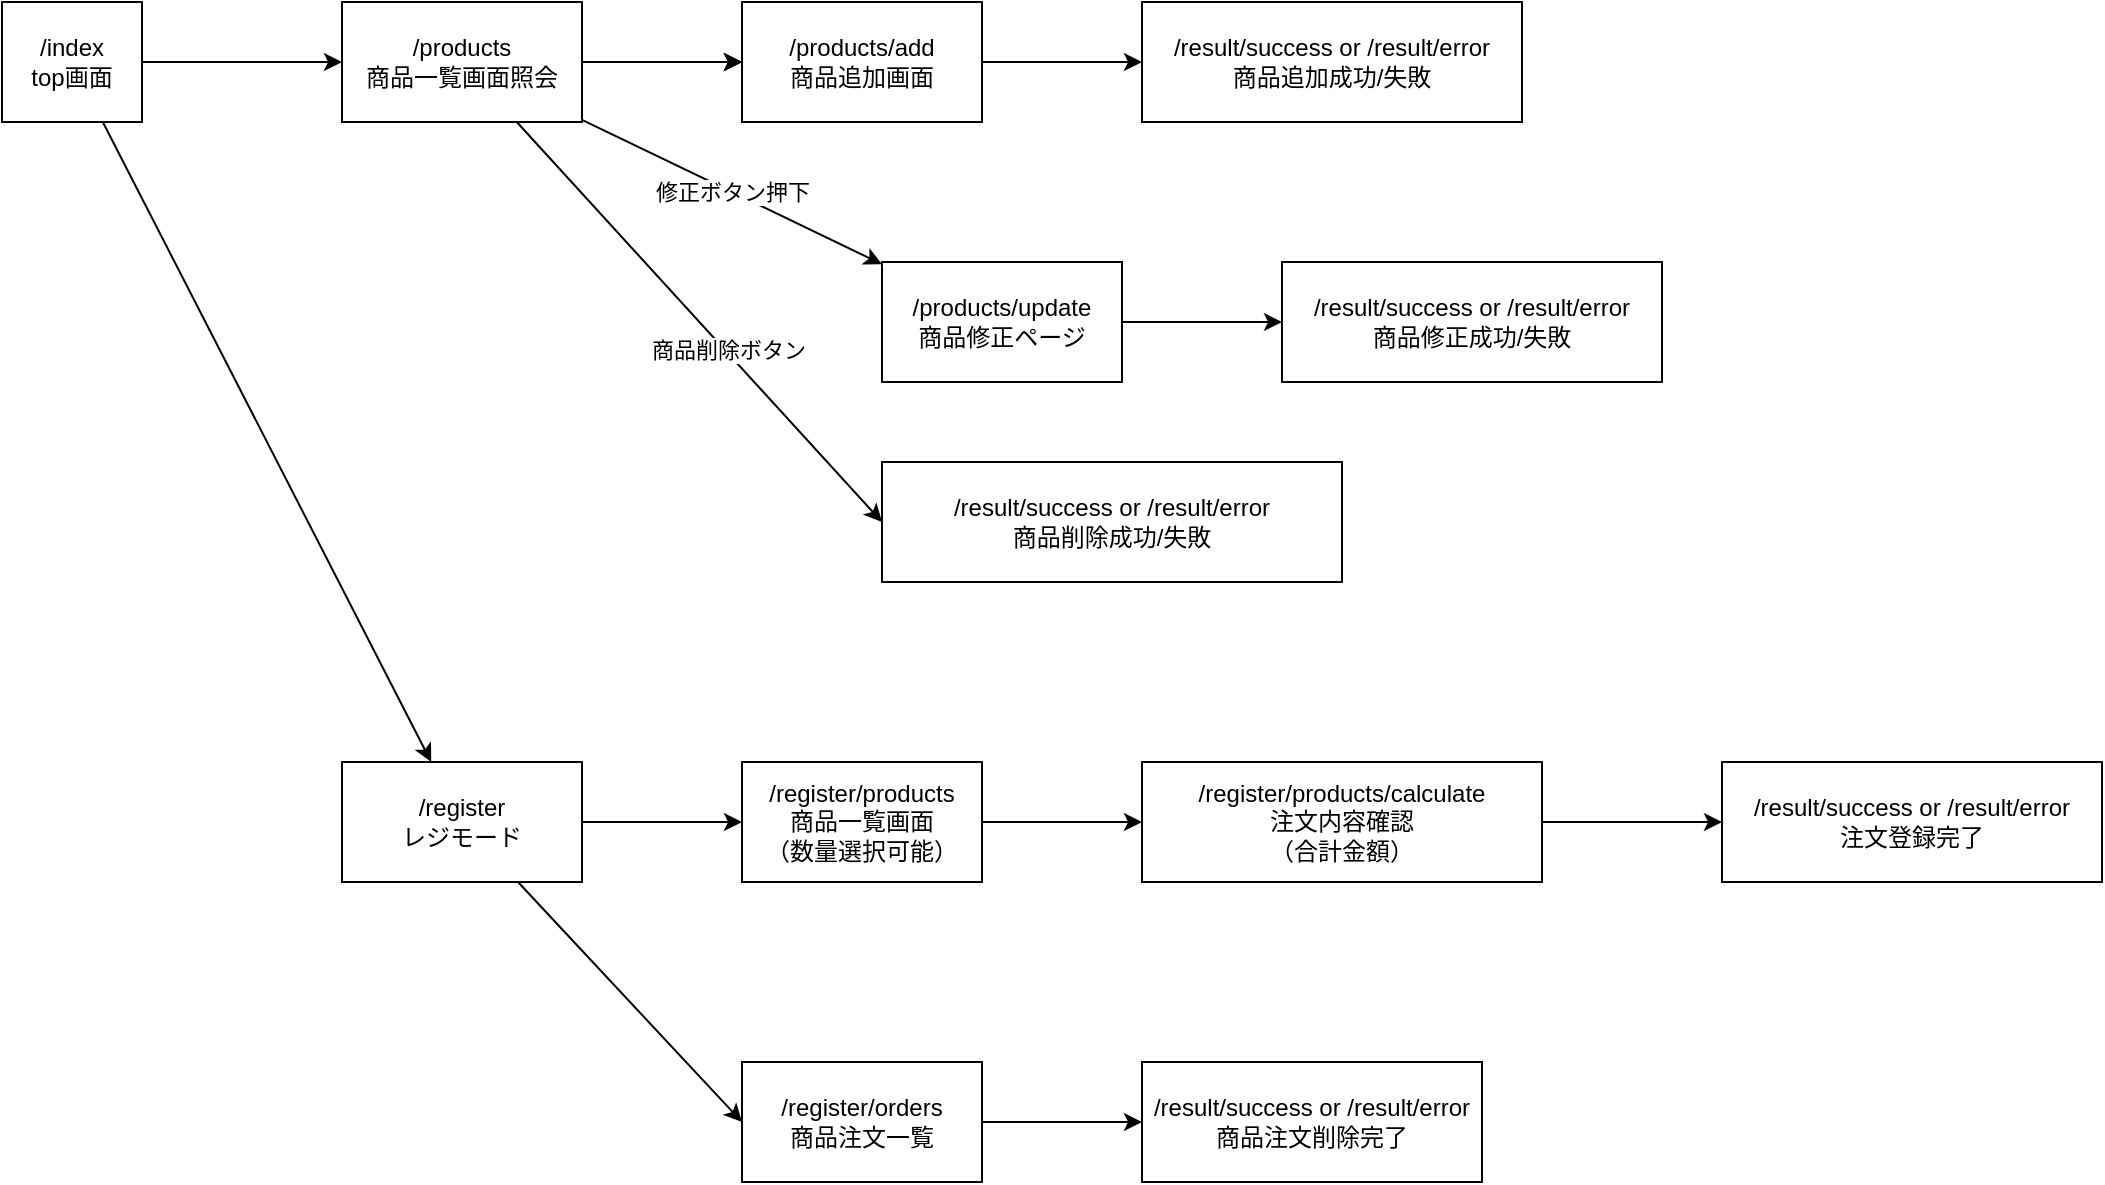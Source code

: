 <mxfile>
    <diagram id="tOb8CNprk7MI4WysgA8k" name="【Ph.1】画面遷移図">
        <mxGraphModel dx="538" dy="647" grid="1" gridSize="10" guides="1" tooltips="1" connect="1" arrows="1" fold="1" page="1" pageScale="1" pageWidth="827" pageHeight="1169" math="0" shadow="0">
            <root>
                <mxCell id="0"/>
                <mxCell id="1" parent="0"/>
                <mxCell id="9" style="edgeStyle=none;html=1;entryX=0;entryY=0.5;entryDx=0;entryDy=0;" edge="1" parent="1" source="3" target="4">
                    <mxGeometry relative="1" as="geometry"/>
                </mxCell>
                <mxCell id="30" value="" style="edgeStyle=none;html=1;" edge="1" parent="1" source="3" target="29">
                    <mxGeometry relative="1" as="geometry"/>
                </mxCell>
                <mxCell id="3" value="/index&lt;br&gt;top画面" style="rounded=0;whiteSpace=wrap;html=1;" vertex="1" parent="1">
                    <mxGeometry x="20" y="110" width="70" height="60" as="geometry"/>
                </mxCell>
                <mxCell id="15" value="" style="edgeStyle=none;html=1;" edge="1" parent="1" source="4" target="14">
                    <mxGeometry relative="1" as="geometry"/>
                </mxCell>
                <mxCell id="18" value="" style="edgeStyle=none;html=1;" edge="1" parent="1" source="4" target="14">
                    <mxGeometry relative="1" as="geometry"/>
                </mxCell>
                <mxCell id="19" value="" style="edgeStyle=none;html=1;" edge="1" parent="1" source="4" target="14">
                    <mxGeometry relative="1" as="geometry"/>
                </mxCell>
                <mxCell id="21" value="修正ボタン押下" style="edgeStyle=none;html=1;" edge="1" parent="1" source="4" target="20">
                    <mxGeometry relative="1" as="geometry"/>
                </mxCell>
                <mxCell id="25" style="edgeStyle=none;html=1;entryX=0;entryY=0.5;entryDx=0;entryDy=0;" edge="1" parent="1" source="4" target="24">
                    <mxGeometry relative="1" as="geometry"/>
                </mxCell>
                <mxCell id="28" value="商品削除ボタン" style="edgeLabel;html=1;align=center;verticalAlign=middle;resizable=0;points=[];" vertex="1" connectable="0" parent="25">
                    <mxGeometry x="0.148" y="1" relative="1" as="geometry">
                        <mxPoint as="offset"/>
                    </mxGeometry>
                </mxCell>
                <mxCell id="4" value="/products&lt;br&gt;商品一覧画面照会" style="rounded=0;whiteSpace=wrap;html=1;" vertex="1" parent="1">
                    <mxGeometry x="190" y="110" width="120" height="60" as="geometry"/>
                </mxCell>
                <mxCell id="17" value="" style="edgeStyle=none;html=1;" edge="1" parent="1" source="14" target="16">
                    <mxGeometry relative="1" as="geometry"/>
                </mxCell>
                <mxCell id="14" value="/products/add&lt;br&gt;商品追加画面" style="whiteSpace=wrap;html=1;rounded=0;" vertex="1" parent="1">
                    <mxGeometry x="390" y="110" width="120" height="60" as="geometry"/>
                </mxCell>
                <mxCell id="16" value="/result/success or /result/error&lt;br&gt;商品追加成功/失敗" style="whiteSpace=wrap;html=1;rounded=0;" vertex="1" parent="1">
                    <mxGeometry x="590" y="110" width="190" height="60" as="geometry"/>
                </mxCell>
                <mxCell id="23" value="" style="edgeStyle=none;html=1;" edge="1" parent="1" source="20" target="22">
                    <mxGeometry relative="1" as="geometry"/>
                </mxCell>
                <mxCell id="20" value="/products/update&lt;br&gt;商品修正ページ" style="whiteSpace=wrap;html=1;rounded=0;" vertex="1" parent="1">
                    <mxGeometry x="460" y="240" width="120" height="60" as="geometry"/>
                </mxCell>
                <mxCell id="22" value="/result/success or /result/error&lt;br&gt;商品修正成功/失敗" style="whiteSpace=wrap;html=1;rounded=0;" vertex="1" parent="1">
                    <mxGeometry x="660" y="240" width="190" height="60" as="geometry"/>
                </mxCell>
                <mxCell id="24" value="/result/success or /result/error&lt;br&gt;商品削除成功/失敗" style="rounded=0;whiteSpace=wrap;html=1;" vertex="1" parent="1">
                    <mxGeometry x="460" y="340" width="230" height="60" as="geometry"/>
                </mxCell>
                <mxCell id="34" value="" style="edgeStyle=none;html=1;" edge="1" parent="1" source="29" target="33">
                    <mxGeometry relative="1" as="geometry"/>
                </mxCell>
                <mxCell id="40" style="edgeStyle=none;html=1;entryX=0;entryY=0.5;entryDx=0;entryDy=0;" edge="1" parent="1" source="29" target="39">
                    <mxGeometry relative="1" as="geometry"/>
                </mxCell>
                <mxCell id="29" value="/register&lt;br&gt;レジモード" style="whiteSpace=wrap;html=1;rounded=0;" vertex="1" parent="1">
                    <mxGeometry x="190" y="490" width="120" height="60" as="geometry"/>
                </mxCell>
                <mxCell id="36" value="" style="edgeStyle=none;html=1;" edge="1" parent="1" source="33" target="35">
                    <mxGeometry relative="1" as="geometry"/>
                </mxCell>
                <mxCell id="33" value="/register/products&lt;br&gt;商品一覧画面&lt;br&gt;（数量選択可能）" style="whiteSpace=wrap;html=1;rounded=0;" vertex="1" parent="1">
                    <mxGeometry x="390" y="490" width="120" height="60" as="geometry"/>
                </mxCell>
                <mxCell id="38" value="" style="edgeStyle=none;html=1;" edge="1" parent="1" source="35" target="37">
                    <mxGeometry relative="1" as="geometry"/>
                </mxCell>
                <mxCell id="35" value="/register/products/calculate&lt;br&gt;注文内容確認&lt;br&gt;（合計金額）" style="whiteSpace=wrap;html=1;rounded=0;" vertex="1" parent="1">
                    <mxGeometry x="590" y="490" width="200" height="60" as="geometry"/>
                </mxCell>
                <mxCell id="37" value="/result/success or /result/error&lt;br&gt;注文登録完了" style="whiteSpace=wrap;html=1;rounded=0;" vertex="1" parent="1">
                    <mxGeometry x="880" y="490" width="190" height="60" as="geometry"/>
                </mxCell>
                <mxCell id="45" value="" style="edgeStyle=none;html=1;" edge="1" parent="1" source="39" target="44">
                    <mxGeometry relative="1" as="geometry"/>
                </mxCell>
                <mxCell id="39" value="/register/orders&lt;br&gt;商品注文一覧" style="whiteSpace=wrap;html=1;rounded=0;" vertex="1" parent="1">
                    <mxGeometry x="390" y="640" width="120" height="60" as="geometry"/>
                </mxCell>
                <mxCell id="44" value="/result/success or /result/error商品注文削除完了" style="whiteSpace=wrap;html=1;rounded=0;" vertex="1" parent="1">
                    <mxGeometry x="590" y="640" width="170" height="60" as="geometry"/>
                </mxCell>
            </root>
        </mxGraphModel>
    </diagram>
</mxfile>